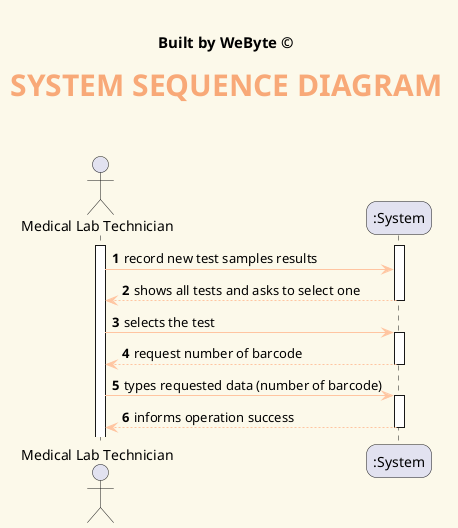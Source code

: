 @startuml
' ======= layout =========
skinparam backgroundColor #fcf9ea
skinparam titleBorderRoundCorner 15
skinparam titleFontSize 30
skinparam classAttributeIconSize 0
skinparam titleFontName Arial Black
skinparam titleFontColor #f8a978
skinparam roundcorner 20
skinparam stereotypeCBackgroundColor ffc5a1
skinparam class {

ArrowColor ffc5a1
BorderColor White
BackgroundColor badfdb
}


' ======= title =========
center header


<font color=Black size=15><b>Built by WeByte ©</font>
endheader
title <b>SYSTEM SEQUENCE DIAGRAM\n
autonumber
'hide footbox
actor "Medical Lab Technician" as medicalLabTechnician

participant ":System" as System


activate medicalLabTechnician
activate System
medicalLabTechnician -> System : record new test samples results
System --> medicalLabTechnician : shows all tests and asks to select one
deactivate System
medicalLabTechnician -> System : selects the test
activate System
System --> medicalLabTechnician : request number of barcode
deactivate System
medicalLabTechnician -> System : types requested data (number of barcode)
activate System
System --> medicalLabTechnician : informs operation success
deactivate System

@enduml